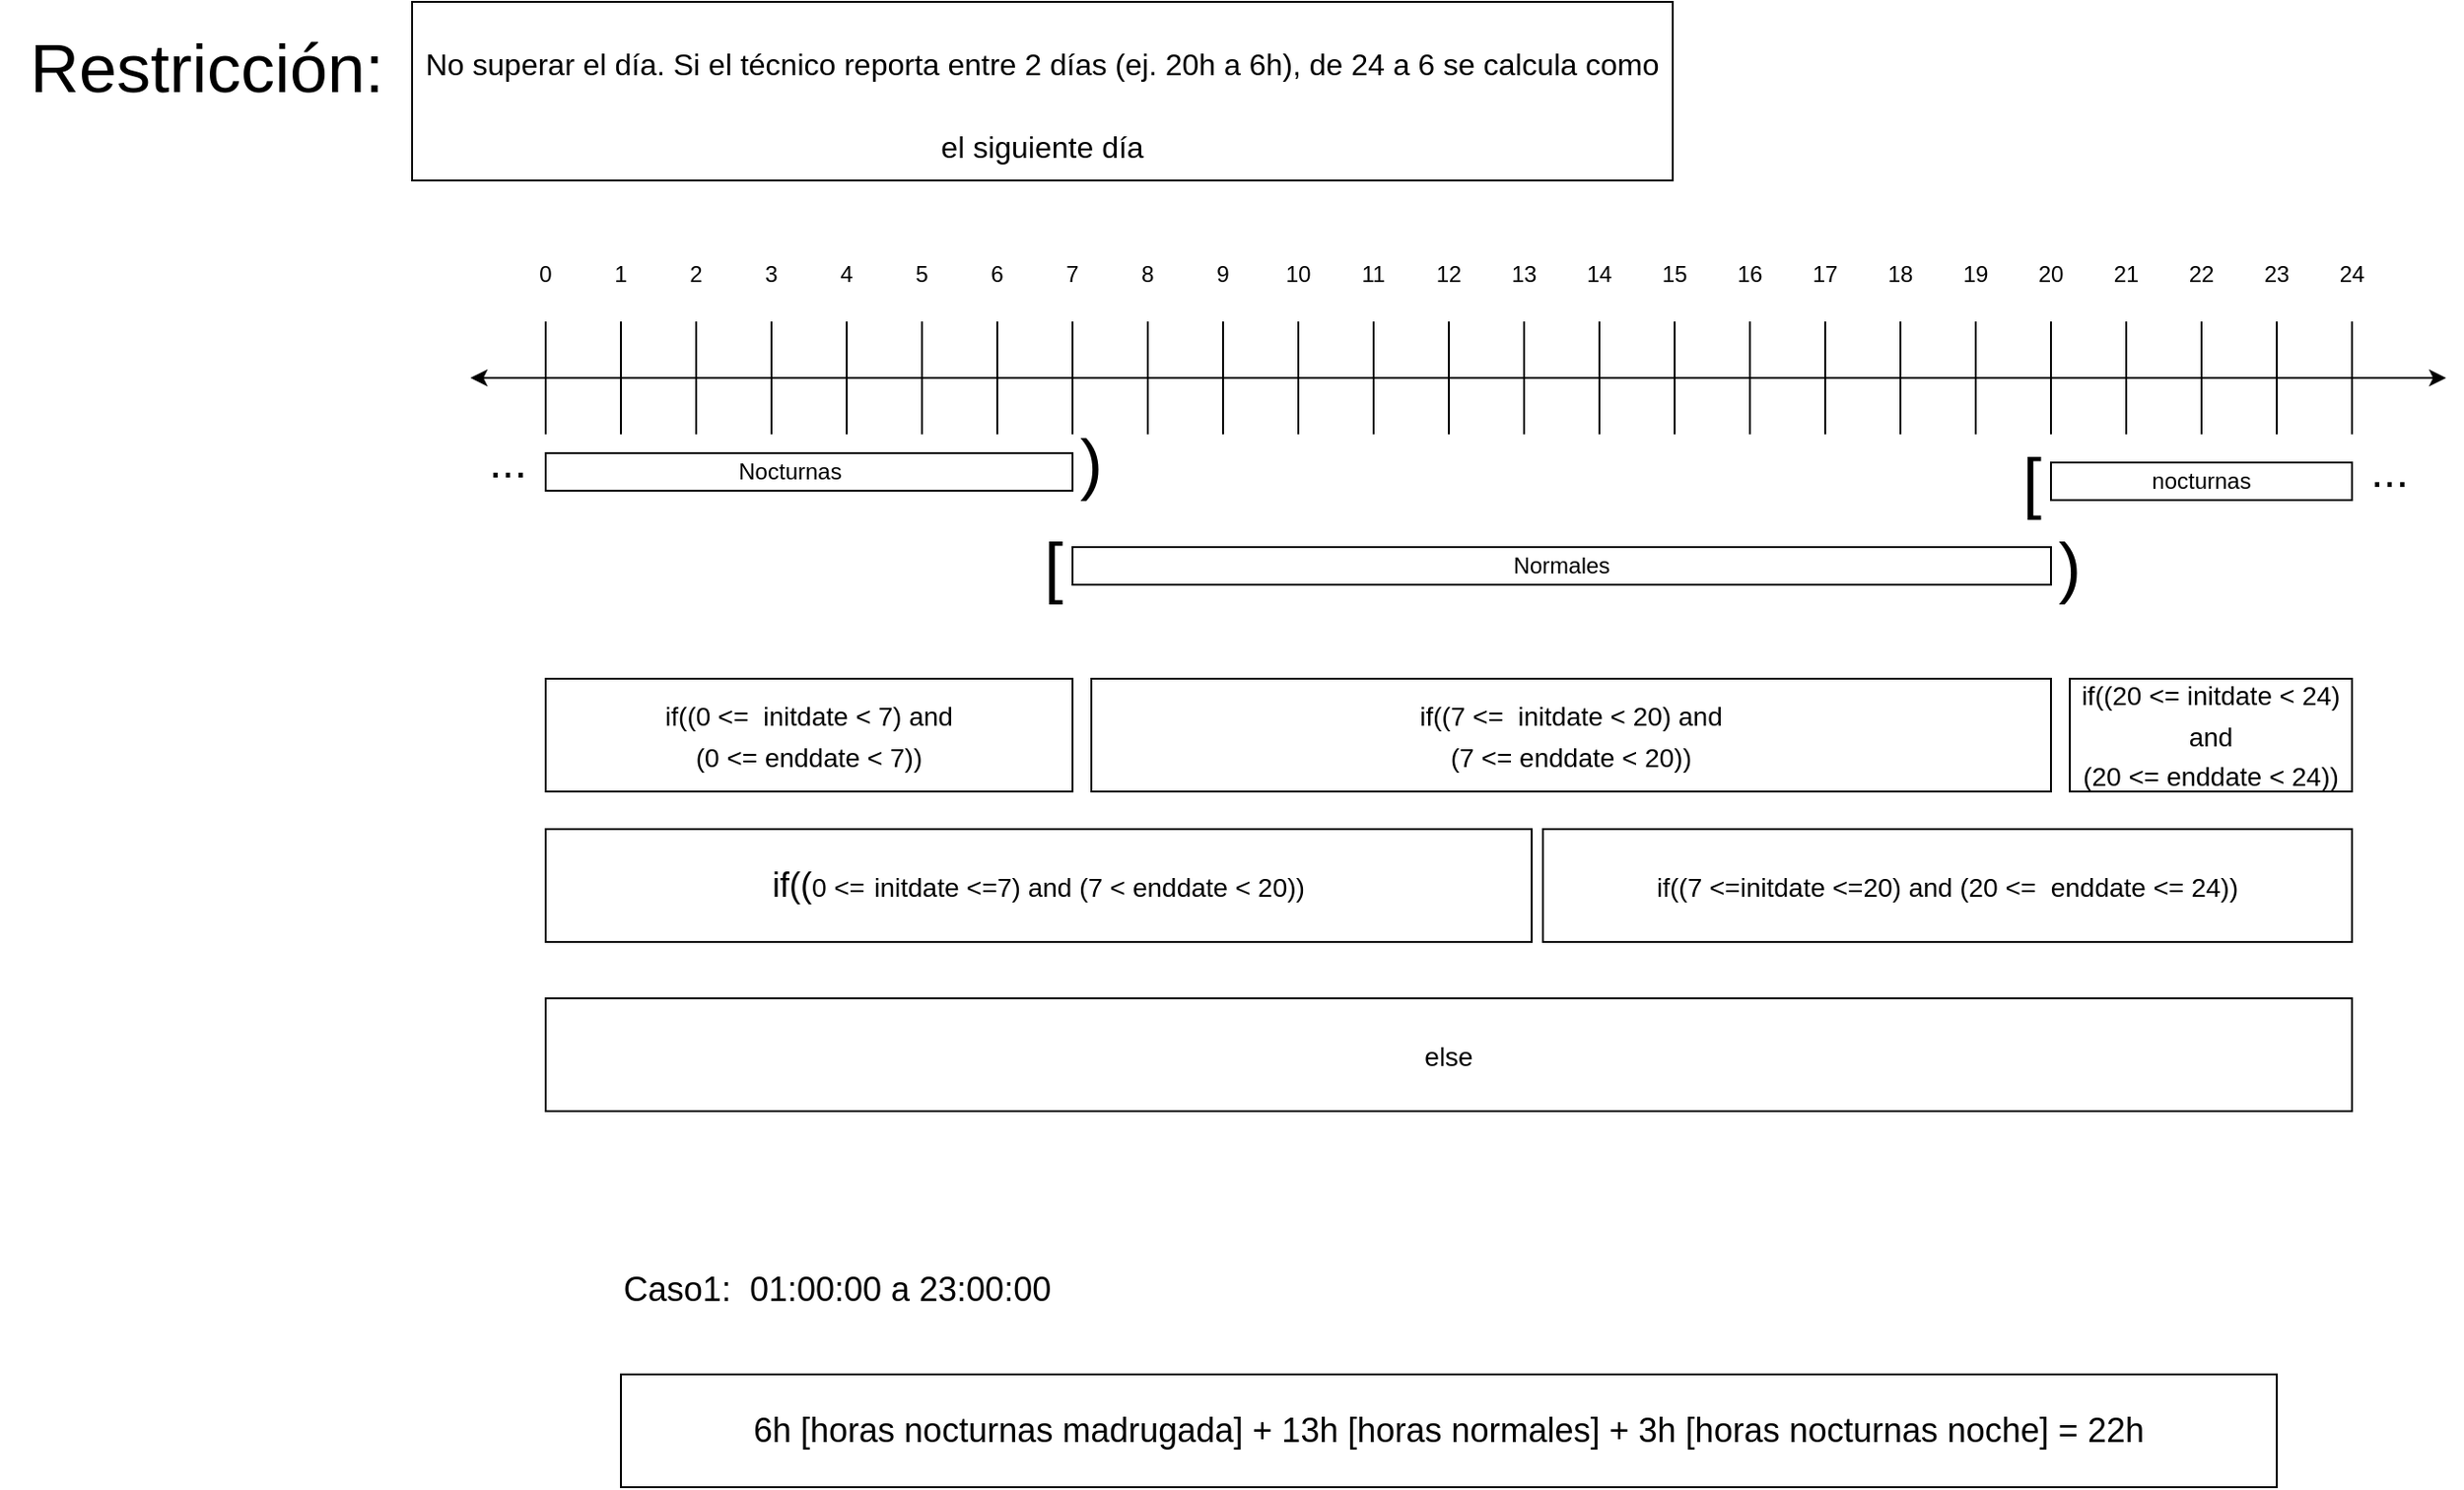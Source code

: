 <mxfile version="16.6.4" type="device"><diagram id="pQ4XpYEisglkZWmJLp8f" name="Page-1"><mxGraphModel dx="1888" dy="519" grid="1" gridSize="10" guides="1" tooltips="1" connect="1" arrows="1" fold="1" page="1" pageScale="1" pageWidth="850" pageHeight="1100" math="0" shadow="0"><root><mxCell id="0"/><mxCell id="1" parent="0"/><mxCell id="6DUCTt1sRg3M6b92TTGQ-1" value="" style="endArrow=none;html=1;rounded=0;" parent="1" edge="1"><mxGeometry width="50" height="50" relative="1" as="geometry"><mxPoint x="10" y="280" as="sourcePoint"/><mxPoint x="1040" y="280" as="targetPoint"/></mxGeometry></mxCell><mxCell id="6DUCTt1sRg3M6b92TTGQ-2" value="" style="endArrow=none;html=1;rounded=0;" parent="1" edge="1"><mxGeometry width="50" height="50" relative="1" as="geometry"><mxPoint x="40" y="310" as="sourcePoint"/><mxPoint x="40" y="250" as="targetPoint"/></mxGeometry></mxCell><mxCell id="6DUCTt1sRg3M6b92TTGQ-3" value="" style="endArrow=none;html=1;rounded=0;" parent="1" edge="1"><mxGeometry width="50" height="50" relative="1" as="geometry"><mxPoint x="80" y="310" as="sourcePoint"/><mxPoint x="80" y="250" as="targetPoint"/></mxGeometry></mxCell><mxCell id="6DUCTt1sRg3M6b92TTGQ-4" value="" style="endArrow=none;html=1;rounded=0;" parent="1" edge="1"><mxGeometry width="50" height="50" relative="1" as="geometry"><mxPoint x="120" y="310" as="sourcePoint"/><mxPoint x="120" y="250" as="targetPoint"/></mxGeometry></mxCell><mxCell id="6DUCTt1sRg3M6b92TTGQ-5" value="" style="endArrow=none;html=1;rounded=0;" parent="1" edge="1"><mxGeometry width="50" height="50" relative="1" as="geometry"><mxPoint x="160" y="310" as="sourcePoint"/><mxPoint x="160" y="250" as="targetPoint"/></mxGeometry></mxCell><mxCell id="6DUCTt1sRg3M6b92TTGQ-6" value="" style="endArrow=none;html=1;rounded=0;" parent="1" edge="1"><mxGeometry width="50" height="50" relative="1" as="geometry"><mxPoint x="200" y="310" as="sourcePoint"/><mxPoint x="200" y="250" as="targetPoint"/><Array as="points"><mxPoint x="200" y="280"/></Array></mxGeometry></mxCell><mxCell id="6DUCTt1sRg3M6b92TTGQ-7" value="" style="endArrow=none;html=1;rounded=0;" parent="1" edge="1"><mxGeometry width="50" height="50" relative="1" as="geometry"><mxPoint x="240" y="310" as="sourcePoint"/><mxPoint x="240" y="250" as="targetPoint"/></mxGeometry></mxCell><mxCell id="6DUCTt1sRg3M6b92TTGQ-8" value="" style="endArrow=none;html=1;rounded=0;" parent="1" edge="1"><mxGeometry width="50" height="50" relative="1" as="geometry"><mxPoint x="280" y="310" as="sourcePoint"/><mxPoint x="280" y="250" as="targetPoint"/></mxGeometry></mxCell><mxCell id="6DUCTt1sRg3M6b92TTGQ-9" value="" style="endArrow=none;html=1;rounded=0;" parent="1" edge="1"><mxGeometry width="50" height="50" relative="1" as="geometry"><mxPoint x="320" y="310" as="sourcePoint"/><mxPoint x="320" y="250" as="targetPoint"/></mxGeometry></mxCell><mxCell id="6DUCTt1sRg3M6b92TTGQ-20" value="" style="endArrow=none;html=1;rounded=0;" parent="1" edge="1"><mxGeometry width="50" height="50" relative="1" as="geometry"><mxPoint x="840" y="310" as="sourcePoint"/><mxPoint x="840" y="250" as="targetPoint"/></mxGeometry></mxCell><mxCell id="6DUCTt1sRg3M6b92TTGQ-21" value="" style="endArrow=none;html=1;rounded=0;" parent="1" edge="1"><mxGeometry width="50" height="50" relative="1" as="geometry"><mxPoint x="800" y="310" as="sourcePoint"/><mxPoint x="800" y="250" as="targetPoint"/></mxGeometry></mxCell><mxCell id="6DUCTt1sRg3M6b92TTGQ-22" value="" style="endArrow=none;html=1;rounded=0;" parent="1" edge="1"><mxGeometry width="50" height="50" relative="1" as="geometry"><mxPoint x="760" y="310" as="sourcePoint"/><mxPoint x="760" y="250" as="targetPoint"/><Array as="points"><mxPoint x="760" y="290"/></Array></mxGeometry></mxCell><mxCell id="6DUCTt1sRg3M6b92TTGQ-23" value="" style="endArrow=none;html=1;rounded=0;" parent="1" edge="1"><mxGeometry width="50" height="50" relative="1" as="geometry"><mxPoint x="720" y="310" as="sourcePoint"/><mxPoint x="720" y="250" as="targetPoint"/></mxGeometry></mxCell><mxCell id="6DUCTt1sRg3M6b92TTGQ-24" value="" style="endArrow=none;html=1;rounded=0;" parent="1" edge="1"><mxGeometry width="50" height="50" relative="1" as="geometry"><mxPoint x="680" y="310" as="sourcePoint"/><mxPoint x="680" y="250" as="targetPoint"/></mxGeometry></mxCell><mxCell id="6DUCTt1sRg3M6b92TTGQ-25" value="" style="endArrow=none;html=1;rounded=0;" parent="1" edge="1"><mxGeometry width="50" height="50" relative="1" as="geometry"><mxPoint x="640" y="310" as="sourcePoint"/><mxPoint x="640" y="250" as="targetPoint"/></mxGeometry></mxCell><mxCell id="6DUCTt1sRg3M6b92TTGQ-26" value="" style="endArrow=none;html=1;rounded=0;" parent="1" edge="1"><mxGeometry width="50" height="50" relative="1" as="geometry"><mxPoint x="600" y="310" as="sourcePoint"/><mxPoint x="600" y="250" as="targetPoint"/></mxGeometry></mxCell><mxCell id="6DUCTt1sRg3M6b92TTGQ-27" value="" style="endArrow=none;html=1;rounded=0;" parent="1" edge="1"><mxGeometry width="50" height="50" relative="1" as="geometry"><mxPoint x="560" y="310" as="sourcePoint"/><mxPoint x="560" y="250" as="targetPoint"/><Array as="points"><mxPoint x="560" y="280"/></Array></mxGeometry></mxCell><mxCell id="6DUCTt1sRg3M6b92TTGQ-28" value="" style="endArrow=none;html=1;rounded=0;" parent="1" edge="1"><mxGeometry width="50" height="50" relative="1" as="geometry"><mxPoint x="520" y="310" as="sourcePoint"/><mxPoint x="520" y="250" as="targetPoint"/></mxGeometry></mxCell><mxCell id="6DUCTt1sRg3M6b92TTGQ-29" value="" style="endArrow=none;html=1;rounded=0;" parent="1" edge="1"><mxGeometry width="50" height="50" relative="1" as="geometry"><mxPoint x="480" y="310" as="sourcePoint"/><mxPoint x="480" y="250" as="targetPoint"/></mxGeometry></mxCell><mxCell id="6DUCTt1sRg3M6b92TTGQ-30" value="" style="endArrow=none;html=1;rounded=0;" parent="1" edge="1"><mxGeometry width="50" height="50" relative="1" as="geometry"><mxPoint x="440" y="310" as="sourcePoint"/><mxPoint x="440" y="250" as="targetPoint"/></mxGeometry></mxCell><mxCell id="6DUCTt1sRg3M6b92TTGQ-31" value="" style="endArrow=none;html=1;rounded=0;" parent="1" edge="1"><mxGeometry width="50" height="50" relative="1" as="geometry"><mxPoint x="400" y="310" as="sourcePoint"/><mxPoint x="400" y="250" as="targetPoint"/></mxGeometry></mxCell><mxCell id="6DUCTt1sRg3M6b92TTGQ-32" value="" style="endArrow=none;html=1;rounded=0;" parent="1" edge="1"><mxGeometry width="50" height="50" relative="1" as="geometry"><mxPoint x="360" y="310" as="sourcePoint"/><mxPoint x="360" y="250" as="targetPoint"/></mxGeometry></mxCell><mxCell id="6DUCTt1sRg3M6b92TTGQ-33" value="0" style="text;html=1;strokeColor=none;fillColor=none;align=center;verticalAlign=middle;whiteSpace=wrap;rounded=0;" parent="1" vertex="1"><mxGeometry x="10" y="210" width="60" height="30" as="geometry"/></mxCell><mxCell id="6DUCTt1sRg3M6b92TTGQ-35" value="1" style="text;html=1;strokeColor=none;fillColor=none;align=center;verticalAlign=middle;whiteSpace=wrap;rounded=0;" parent="1" vertex="1"><mxGeometry x="50" y="210" width="60" height="30" as="geometry"/></mxCell><mxCell id="6DUCTt1sRg3M6b92TTGQ-36" value="2" style="text;html=1;strokeColor=none;fillColor=none;align=center;verticalAlign=middle;whiteSpace=wrap;rounded=0;" parent="1" vertex="1"><mxGeometry x="90" y="210" width="60" height="30" as="geometry"/></mxCell><mxCell id="6DUCTt1sRg3M6b92TTGQ-37" value="3" style="text;html=1;strokeColor=none;fillColor=none;align=center;verticalAlign=middle;whiteSpace=wrap;rounded=0;" parent="1" vertex="1"><mxGeometry x="130" y="210" width="60" height="30" as="geometry"/></mxCell><mxCell id="6DUCTt1sRg3M6b92TTGQ-38" value="4" style="text;html=1;strokeColor=none;fillColor=none;align=center;verticalAlign=middle;whiteSpace=wrap;rounded=0;" parent="1" vertex="1"><mxGeometry x="170" y="210" width="60" height="30" as="geometry"/></mxCell><mxCell id="6DUCTt1sRg3M6b92TTGQ-39" value="5" style="text;html=1;strokeColor=none;fillColor=none;align=center;verticalAlign=middle;whiteSpace=wrap;rounded=0;" parent="1" vertex="1"><mxGeometry x="210" y="210" width="60" height="30" as="geometry"/></mxCell><mxCell id="6DUCTt1sRg3M6b92TTGQ-40" value="6" style="text;html=1;strokeColor=none;fillColor=none;align=center;verticalAlign=middle;whiteSpace=wrap;rounded=0;" parent="1" vertex="1"><mxGeometry x="250" y="210" width="60" height="30" as="geometry"/></mxCell><mxCell id="6DUCTt1sRg3M6b92TTGQ-41" value="7" style="text;html=1;strokeColor=none;fillColor=none;align=center;verticalAlign=middle;whiteSpace=wrap;rounded=0;" parent="1" vertex="1"><mxGeometry x="290" y="210" width="60" height="30" as="geometry"/></mxCell><mxCell id="6DUCTt1sRg3M6b92TTGQ-42" value="8" style="text;html=1;strokeColor=none;fillColor=none;align=center;verticalAlign=middle;whiteSpace=wrap;rounded=0;" parent="1" vertex="1"><mxGeometry x="330" y="210" width="60" height="30" as="geometry"/></mxCell><mxCell id="6DUCTt1sRg3M6b92TTGQ-43" value="9" style="text;html=1;strokeColor=none;fillColor=none;align=center;verticalAlign=middle;whiteSpace=wrap;rounded=0;" parent="1" vertex="1"><mxGeometry x="370" y="210" width="60" height="30" as="geometry"/></mxCell><mxCell id="6DUCTt1sRg3M6b92TTGQ-44" value="10" style="text;html=1;strokeColor=none;fillColor=none;align=center;verticalAlign=middle;whiteSpace=wrap;rounded=0;" parent="1" vertex="1"><mxGeometry x="410" y="210" width="60" height="30" as="geometry"/></mxCell><mxCell id="6DUCTt1sRg3M6b92TTGQ-45" value="11" style="text;html=1;strokeColor=none;fillColor=none;align=center;verticalAlign=middle;whiteSpace=wrap;rounded=0;" parent="1" vertex="1"><mxGeometry x="450" y="210" width="60" height="30" as="geometry"/></mxCell><mxCell id="6DUCTt1sRg3M6b92TTGQ-46" value="12" style="text;html=1;strokeColor=none;fillColor=none;align=center;verticalAlign=middle;whiteSpace=wrap;rounded=0;" parent="1" vertex="1"><mxGeometry x="490" y="210" width="60" height="30" as="geometry"/></mxCell><mxCell id="6DUCTt1sRg3M6b92TTGQ-47" value="13" style="text;html=1;strokeColor=none;fillColor=none;align=center;verticalAlign=middle;whiteSpace=wrap;rounded=0;" parent="1" vertex="1"><mxGeometry x="530" y="210" width="60" height="30" as="geometry"/></mxCell><mxCell id="6DUCTt1sRg3M6b92TTGQ-48" value="14" style="text;html=1;strokeColor=none;fillColor=none;align=center;verticalAlign=middle;whiteSpace=wrap;rounded=0;" parent="1" vertex="1"><mxGeometry x="570" y="210" width="60" height="30" as="geometry"/></mxCell><mxCell id="6DUCTt1sRg3M6b92TTGQ-49" value="15" style="text;html=1;strokeColor=none;fillColor=none;align=center;verticalAlign=middle;whiteSpace=wrap;rounded=0;" parent="1" vertex="1"><mxGeometry x="610" y="210" width="60" height="30" as="geometry"/></mxCell><mxCell id="6DUCTt1sRg3M6b92TTGQ-50" value="16" style="text;html=1;strokeColor=none;fillColor=none;align=center;verticalAlign=middle;whiteSpace=wrap;rounded=0;" parent="1" vertex="1"><mxGeometry x="650" y="210" width="60" height="30" as="geometry"/></mxCell><mxCell id="6DUCTt1sRg3M6b92TTGQ-51" value="17" style="text;html=1;strokeColor=none;fillColor=none;align=center;verticalAlign=middle;whiteSpace=wrap;rounded=0;" parent="1" vertex="1"><mxGeometry x="690" y="210" width="60" height="30" as="geometry"/></mxCell><mxCell id="6DUCTt1sRg3M6b92TTGQ-53" value="19" style="text;html=1;strokeColor=none;fillColor=none;align=center;verticalAlign=middle;whiteSpace=wrap;rounded=0;" parent="1" vertex="1"><mxGeometry x="770" y="210" width="60" height="30" as="geometry"/></mxCell><mxCell id="6DUCTt1sRg3M6b92TTGQ-54" value="18" style="text;html=1;strokeColor=none;fillColor=none;align=center;verticalAlign=middle;whiteSpace=wrap;rounded=0;" parent="1" vertex="1"><mxGeometry x="730" y="210" width="60" height="30" as="geometry"/></mxCell><mxCell id="6DUCTt1sRg3M6b92TTGQ-55" value="20" style="text;html=1;strokeColor=none;fillColor=none;align=center;verticalAlign=middle;whiteSpace=wrap;rounded=0;" parent="1" vertex="1"><mxGeometry x="810" y="210" width="60" height="30" as="geometry"/></mxCell><mxCell id="6DUCTt1sRg3M6b92TTGQ-56" value="" style="endArrow=none;html=1;rounded=0;" parent="1" edge="1"><mxGeometry width="50" height="50" relative="1" as="geometry"><mxPoint x="880" y="310" as="sourcePoint"/><mxPoint x="880" y="250" as="targetPoint"/><Array as="points"><mxPoint x="880" y="290"/></Array></mxGeometry></mxCell><mxCell id="6DUCTt1sRg3M6b92TTGQ-57" value="" style="endArrow=none;html=1;rounded=0;" parent="1" edge="1"><mxGeometry width="50" height="50" relative="1" as="geometry"><mxPoint x="1000" y="310" as="sourcePoint"/><mxPoint x="1000" y="250" as="targetPoint"/><Array as="points"><mxPoint x="1000" y="290"/></Array></mxGeometry></mxCell><mxCell id="6DUCTt1sRg3M6b92TTGQ-58" value="" style="endArrow=none;html=1;rounded=0;" parent="1" edge="1"><mxGeometry width="50" height="50" relative="1" as="geometry"><mxPoint x="920" y="310" as="sourcePoint"/><mxPoint x="920" y="250" as="targetPoint"/><Array as="points"><mxPoint x="920" y="290"/></Array></mxGeometry></mxCell><mxCell id="6DUCTt1sRg3M6b92TTGQ-59" value="" style="endArrow=none;html=1;rounded=0;" parent="1" edge="1"><mxGeometry width="50" height="50" relative="1" as="geometry"><mxPoint x="960" y="310" as="sourcePoint"/><mxPoint x="960" y="250" as="targetPoint"/><Array as="points"><mxPoint x="960" y="290"/></Array></mxGeometry></mxCell><mxCell id="6DUCTt1sRg3M6b92TTGQ-60" value="21" style="text;html=1;strokeColor=none;fillColor=none;align=center;verticalAlign=middle;whiteSpace=wrap;rounded=0;" parent="1" vertex="1"><mxGeometry x="850" y="210" width="60" height="30" as="geometry"/></mxCell><mxCell id="6DUCTt1sRg3M6b92TTGQ-61" value="22" style="text;html=1;strokeColor=none;fillColor=none;align=center;verticalAlign=middle;whiteSpace=wrap;rounded=0;" parent="1" vertex="1"><mxGeometry x="890" y="210" width="60" height="30" as="geometry"/></mxCell><mxCell id="6DUCTt1sRg3M6b92TTGQ-62" value="23" style="text;html=1;strokeColor=none;fillColor=none;align=center;verticalAlign=middle;whiteSpace=wrap;rounded=0;" parent="1" vertex="1"><mxGeometry x="930" y="210" width="60" height="30" as="geometry"/></mxCell><mxCell id="6DUCTt1sRg3M6b92TTGQ-63" value="24" style="text;html=1;strokeColor=none;fillColor=none;align=center;verticalAlign=middle;whiteSpace=wrap;rounded=0;" parent="1" vertex="1"><mxGeometry x="970" y="210" width="60" height="30" as="geometry"/></mxCell><mxCell id="6DUCTt1sRg3M6b92TTGQ-64" value="" style="endArrow=classic;html=1;rounded=0;" parent="1" edge="1"><mxGeometry width="50" height="50" relative="1" as="geometry"><mxPoint x="1000" y="280" as="sourcePoint"/><mxPoint x="1050" y="280" as="targetPoint"/><Array as="points"/></mxGeometry></mxCell><mxCell id="6DUCTt1sRg3M6b92TTGQ-65" value="" style="endArrow=classic;html=1;rounded=0;" parent="1" edge="1"><mxGeometry width="50" height="50" relative="1" as="geometry"><mxPoint x="50" y="280" as="sourcePoint"/><mxPoint y="280" as="targetPoint"/></mxGeometry></mxCell><mxCell id="6DUCTt1sRg3M6b92TTGQ-67" value="" style="rounded=0;whiteSpace=wrap;html=1;" parent="1" vertex="1"><mxGeometry x="40" y="320" width="280" height="20" as="geometry"/></mxCell><mxCell id="6DUCTt1sRg3M6b92TTGQ-68" value="Nocturnas" style="text;html=1;strokeColor=none;fillColor=none;align=center;verticalAlign=middle;whiteSpace=wrap;rounded=0;" parent="1" vertex="1"><mxGeometry x="140" y="315" width="60" height="30" as="geometry"/></mxCell><mxCell id="6DUCTt1sRg3M6b92TTGQ-70" value="&lt;font style=&quot;font-size: 36px&quot;&gt;)&lt;/font&gt;" style="text;html=1;strokeColor=none;fillColor=none;align=center;verticalAlign=middle;whiteSpace=wrap;rounded=0;" parent="1" vertex="1"><mxGeometry x="300" y="300" width="60" height="50" as="geometry"/></mxCell><mxCell id="6DUCTt1sRg3M6b92TTGQ-71" value="..." style="text;html=1;strokeColor=none;fillColor=none;align=center;verticalAlign=middle;whiteSpace=wrap;rounded=0;fontSize=24;" parent="1" vertex="1"><mxGeometry x="-10" y="310" width="60" height="30" as="geometry"/></mxCell><mxCell id="6DUCTt1sRg3M6b92TTGQ-72" value="&lt;font style=&quot;font-size: 36px&quot;&gt;[&lt;/font&gt;" style="text;html=1;strokeColor=none;fillColor=none;align=center;verticalAlign=middle;whiteSpace=wrap;rounded=0;" parent="1" vertex="1"><mxGeometry x="280" y="355" width="60" height="50" as="geometry"/></mxCell><mxCell id="6DUCTt1sRg3M6b92TTGQ-73" value="Normales" style="rounded=0;whiteSpace=wrap;html=1;" parent="1" vertex="1"><mxGeometry x="320" y="370" width="520" height="20" as="geometry"/></mxCell><mxCell id="6DUCTt1sRg3M6b92TTGQ-74" value="&lt;font style=&quot;font-size: 36px&quot;&gt;)&lt;/font&gt;" style="text;html=1;strokeColor=none;fillColor=none;align=center;verticalAlign=middle;whiteSpace=wrap;rounded=0;" parent="1" vertex="1"><mxGeometry x="820" y="355" width="60" height="50" as="geometry"/></mxCell><mxCell id="6DUCTt1sRg3M6b92TTGQ-75" value="nocturnas" style="rounded=0;whiteSpace=wrap;html=1;" parent="1" vertex="1"><mxGeometry x="840" y="325" width="160" height="20" as="geometry"/></mxCell><mxCell id="6DUCTt1sRg3M6b92TTGQ-76" value="&lt;font style=&quot;font-size: 36px&quot;&gt;[&lt;/font&gt;" style="text;html=1;strokeColor=none;fillColor=none;align=center;verticalAlign=middle;whiteSpace=wrap;rounded=0;" parent="1" vertex="1"><mxGeometry x="800" y="310" width="60" height="50" as="geometry"/></mxCell><mxCell id="6DUCTt1sRg3M6b92TTGQ-77" value="..." style="text;html=1;strokeColor=none;fillColor=none;align=center;verticalAlign=middle;whiteSpace=wrap;rounded=0;fontSize=24;" parent="1" vertex="1"><mxGeometry x="990" y="315" width="60" height="30" as="geometry"/></mxCell><mxCell id="6DUCTt1sRg3M6b92TTGQ-78" value="Restricción:" style="text;html=1;strokeColor=none;fillColor=none;align=center;verticalAlign=middle;whiteSpace=wrap;rounded=0;fontSize=36;" parent="1" vertex="1"><mxGeometry x="-250" y="100" width="220" height="30" as="geometry"/></mxCell><mxCell id="6DUCTt1sRg3M6b92TTGQ-79" value="&lt;font size=&quot;3&quot;&gt;No superar el día. Si el técnico reporta entre 2 días (ej. 20h a 6h), de 24 a 6 se calcula como el siguiente día&lt;/font&gt;" style="rounded=0;whiteSpace=wrap;html=1;fontSize=36;" parent="1" vertex="1"><mxGeometry x="-31" y="80" width="670" height="95" as="geometry"/></mxCell><mxCell id="6DUCTt1sRg3M6b92TTGQ-80" value="&lt;font style=&quot;font-size: 14px&quot;&gt;if((0 &amp;lt;=&amp;nbsp; initdate &amp;lt; 7) and &lt;br&gt;(0 &amp;lt;= enddate &amp;lt; 7))&lt;/font&gt;" style="rounded=0;whiteSpace=wrap;html=1;fontSize=18;" parent="1" vertex="1"><mxGeometry x="40" y="440" width="280" height="60" as="geometry"/></mxCell><mxCell id="6DUCTt1sRg3M6b92TTGQ-82" value="&lt;span style=&quot;font-size: 14px&quot;&gt;if((7 &amp;lt;=&amp;nbsp; initdate &amp;lt; 20) and&lt;/span&gt;&lt;br style=&quot;font-size: 14px&quot;&gt;&lt;span style=&quot;font-size: 14px&quot;&gt;(7 &amp;lt;= enddate &amp;lt; 20))&lt;/span&gt;" style="rounded=0;whiteSpace=wrap;html=1;fontSize=18;" parent="1" vertex="1"><mxGeometry x="330" y="440" width="510" height="60" as="geometry"/></mxCell><mxCell id="6DUCTt1sRg3M6b92TTGQ-83" value="&lt;font style=&quot;font-size: 14px&quot;&gt;if((20 &amp;lt;= initdate &amp;lt; 24)&lt;br&gt;and&lt;br&gt;(20 &amp;lt;= enddate &amp;lt; 24))&lt;br&gt;&lt;/font&gt;" style="rounded=0;whiteSpace=wrap;html=1;fontSize=18;" parent="1" vertex="1"><mxGeometry x="850" y="440" width="150" height="60" as="geometry"/></mxCell><mxCell id="6DUCTt1sRg3M6b92TTGQ-84" value="if((&lt;font style=&quot;font-size: 14px&quot;&gt;0 &amp;lt;=&lt;/font&gt;&amp;nbsp;&lt;font style=&quot;font-size: 14px&quot;&gt;initdate&lt;/font&gt;&lt;span style=&quot;font-size: 14px&quot;&gt;&amp;nbsp;&amp;lt;=7) and (7 &amp;lt; enddate &amp;lt; 20))&lt;/span&gt;" style="rounded=0;whiteSpace=wrap;html=1;fontSize=18;" parent="1" vertex="1"><mxGeometry x="40" y="520" width="524" height="60" as="geometry"/></mxCell><mxCell id="6DUCTt1sRg3M6b92TTGQ-85" value="&lt;font style=&quot;font-size: 14px&quot;&gt;if((7 &amp;lt;=initdate &amp;lt;=20) and (20 &amp;lt;=&amp;nbsp; enddate &amp;lt;= 24))&lt;/font&gt;" style="rounded=0;whiteSpace=wrap;html=1;fontSize=18;" parent="1" vertex="1"><mxGeometry x="570" y="520" width="430" height="60" as="geometry"/></mxCell><mxCell id="rIJYCZY0tzDK8rcAEEAV-1" value="&lt;span style=&quot;font-size: 14px&quot;&gt;else&lt;br&gt;&lt;/span&gt;" style="rounded=0;whiteSpace=wrap;html=1;fontSize=18;" parent="1" vertex="1"><mxGeometry x="40" y="610" width="960" height="60" as="geometry"/></mxCell><mxCell id="UXH0ze84G6Utgr4w669f-1" value="&lt;font style=&quot;font-size: 18px&quot;&gt;Caso1:&amp;nbsp; 01:00:00 a 23:00:00&lt;/font&gt;" style="text;html=1;strokeColor=none;fillColor=none;align=center;verticalAlign=middle;whiteSpace=wrap;rounded=0;" parent="1" vertex="1"><mxGeometry x="80" y="730" width="230" height="70" as="geometry"/></mxCell><mxCell id="UXH0ze84G6Utgr4w669f-2" value="6h [horas nocturnas madrugada] + 13h [horas normales] + 3h [horas nocturnas noche] = 22h" style="rounded=0;whiteSpace=wrap;html=1;fontSize=18;" parent="1" vertex="1"><mxGeometry x="80" y="810" width="880" height="60" as="geometry"/></mxCell></root></mxGraphModel></diagram></mxfile>